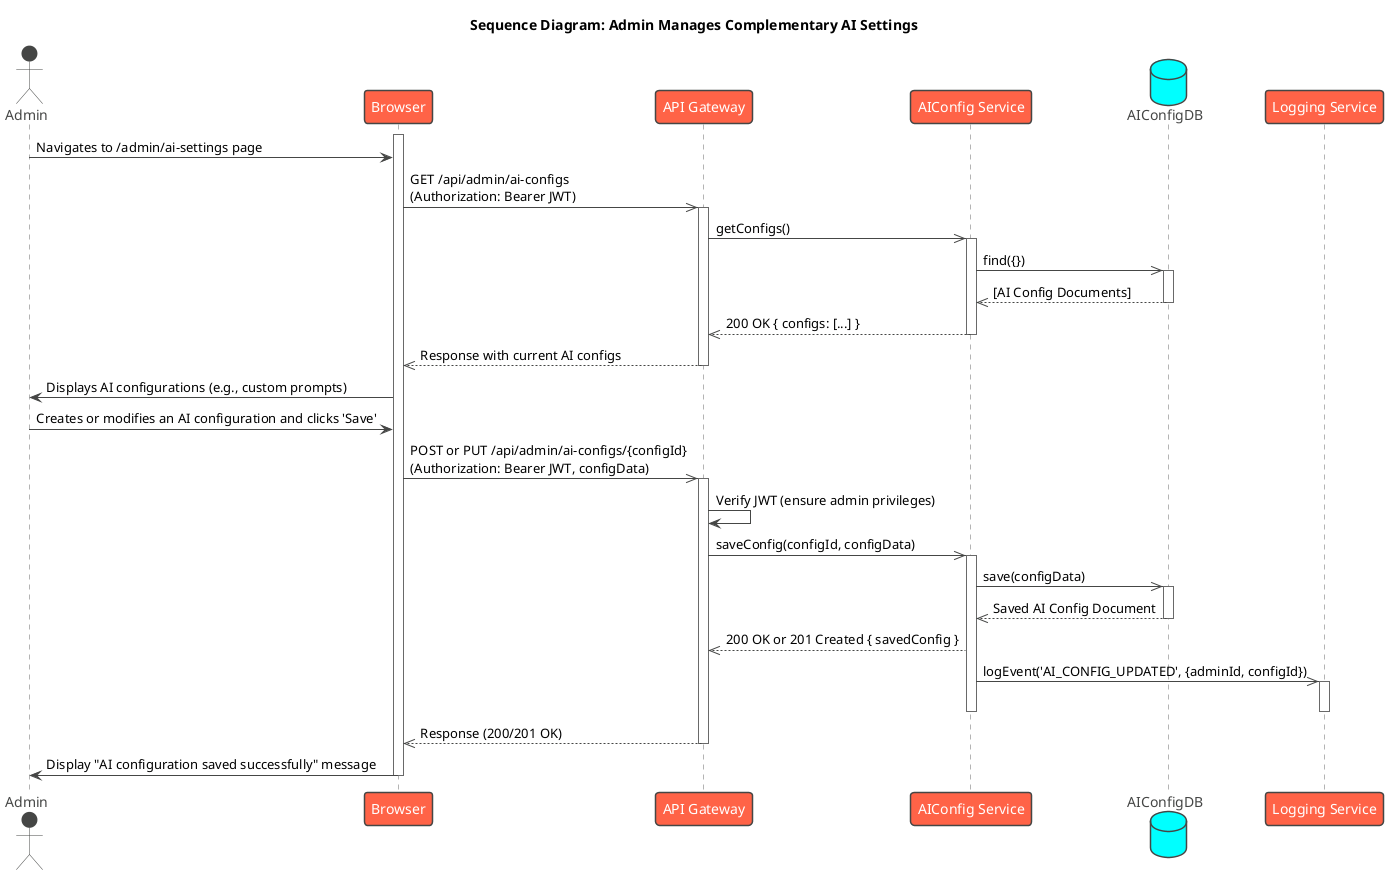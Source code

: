 @startuml
!theme vibrant

title Sequence Diagram: Admin Manages Complementary AI Settings

actor Admin
participant Browser
participant "API Gateway" as Gateway
participant "AIConfig Service" as AIConfigService
database "AIConfigDB"
participant "Logging Service" as LoggingService

activate Browser
Admin -> Browser : Navigates to /admin/ai-settings page
Browser ->> Gateway : GET /api/admin/ai-configs\n(Authorization: Bearer JWT)
activate Gateway
Gateway ->> AIConfigService : getConfigs()
activate AIConfigService
AIConfigService ->> AIConfigDB : find({})
activate AIConfigDB
AIConfigDB -->> AIConfigService : [AI Config Documents]
deactivate AIConfigDB
AIConfigService -->> Gateway : 200 OK { configs: [...] }
deactivate AIConfigService
Gateway -->> Browser : Response with current AI configs
deactivate Gateway
Browser -> Admin : Displays AI configurations (e.g., custom prompts)


Admin -> Browser : Creates or modifies an AI configuration and clicks 'Save'
Browser ->> Gateway : POST or PUT /api/admin/ai-configs/{configId}\n(Authorization: Bearer JWT, configData)
activate Gateway
Gateway -> Gateway : Verify JWT (ensure admin privileges)
Gateway ->> AIConfigService : saveConfig(configId, configData)
activate AIConfigService

AIConfigService ->> AIConfigDB : save(configData)
activate AIConfigDB
AIConfigDB -->> AIConfigService : Saved AI Config Document
deactivate AIConfigDB

AIConfigService -->> Gateway : 200 OK or 201 Created { savedConfig }
' Asynchronous Logging
AIConfigService ->> LoggingService : logEvent('AI_CONFIG_UPDATED', {adminId, configId})
activate LoggingService
deactivate LoggingService
deactivate AIConfigService

Gateway -->> Browser : Response (200/201 OK)
deactivate Gateway
Browser -> Admin : Display "AI configuration saved successfully" message
deactivate Browser
@enduml

